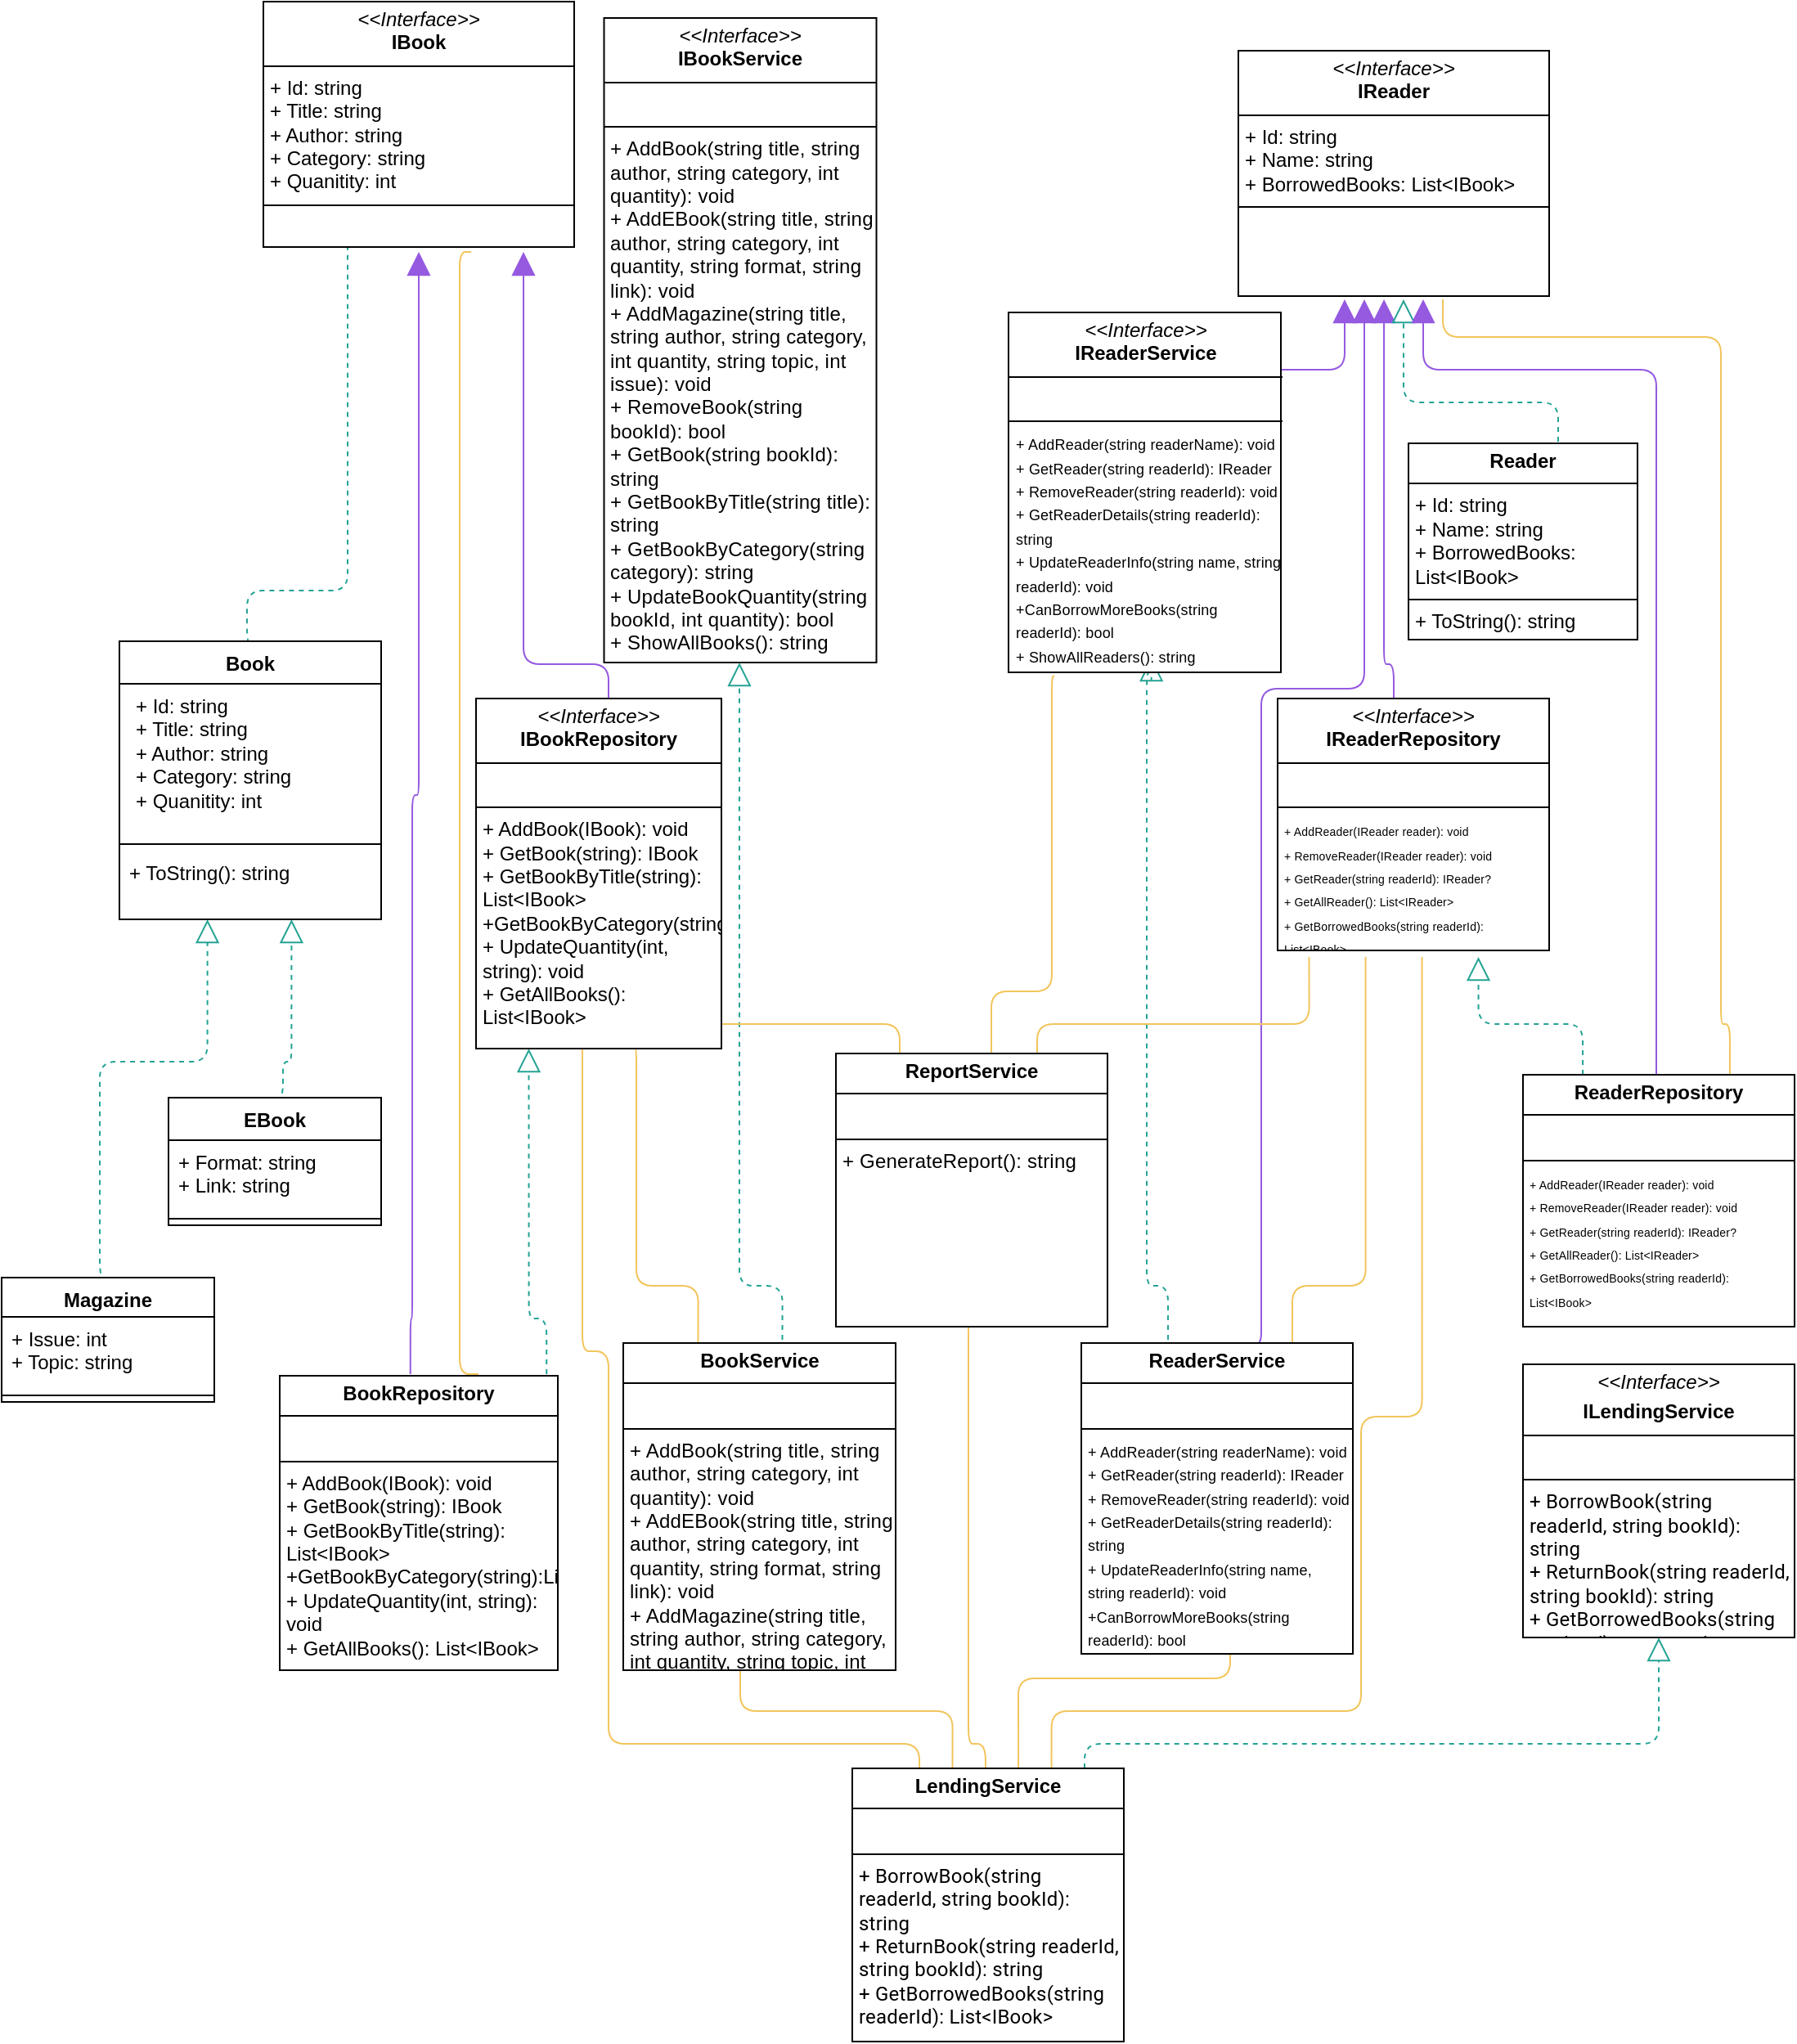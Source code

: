<mxfile version="22.1.22" type="embed">
  <diagram id="xCmCruXaa18RRRzGFwvm" name="Page-1">
    <mxGraphModel dx="1155" dy="1031" grid="1" gridSize="10" guides="1" tooltips="1" connect="1" arrows="1" fold="1" page="0" pageScale="1" pageWidth="850" pageHeight="1100" background="none" math="0" shadow="0">
      <root>
        <mxCell id="0" />
        <mxCell id="1" parent="0" />
        <mxCell id="edge22" value="" style="html=1;rounded=1;edgeStyle=orthogonalEdgeStyle;dashed=1;startArrow=none;endArrow=block;endSize=12;endFill=0;strokeColor=#24a394;exitX=0.5;exitY=0;exitDx=0;exitDy=0;entryX=0.125;entryY=1.000;entryDx=0;entryDy=0;fontColor=#000000;" parent="1" source="vLJ5xCk7FeeQyzbGRAer-2" edge="1">
          <mxGeometry width="50" height="50" relative="1" as="geometry">
            <Array as="points">
              <mxPoint x="-20" y="341" />
              <mxPoint x="-20" y="310" />
              <mxPoint x="42" y="310" />
            </Array>
            <mxPoint x="41.5" y="50" as="targetPoint" />
            <mxPoint x="-30" y="356" as="sourcePoint" />
          </mxGeometry>
        </mxCell>
        <mxCell id="edge3" value="" style="html=1;rounded=1;edgeStyle=orthogonalEdgeStyle;dashed=0;startArrow=none;endArrow=block;endSize=12;strokeColor=#955ae0;exitX=0.167;exitY=0.000;exitDx=0;exitDy=0;entryX=0.375;entryY=1.000;entryDx=0;entryDy=0;fontColor=#000000;" parent="1" edge="1">
          <mxGeometry width="50" height="50" relative="1" as="geometry">
            <Array as="points">
              <mxPoint x="79" y="755" />
              <mxPoint x="81" y="755" />
              <mxPoint x="81" y="435" />
              <mxPoint x="85" y="435" />
            </Array>
            <mxPoint x="85" y="103" as="targetPoint" />
            <mxPoint x="79.875" y="789" as="sourcePoint" />
          </mxGeometry>
        </mxCell>
        <mxCell id="edge14" value="" style="html=1;rounded=1;edgeStyle=orthogonalEdgeStyle;dashed=0;startArrow=none;endArrow=diamondThinendSize=12;strokeColor=#f2c55c;exitX=0.500;exitY=0.000;exitDx=0;exitDy=0;entryX=0.625;entryY=1.000;entryDx=0;entryDy=0;fontColor=#000000;" parent="1" edge="1">
          <mxGeometry width="50" height="50" relative="1" as="geometry">
            <Array as="points">
              <mxPoint x="110" y="789" />
              <mxPoint x="110" y="103" />
            </Array>
            <mxPoint x="117" y="103" as="targetPoint" />
            <mxPoint x="121.5" y="789" as="sourcePoint" />
          </mxGeometry>
        </mxCell>
        <mxCell id="edge18" value="" style="html=1;rounded=1;edgeStyle=orthogonalEdgeStyle;dashed=1;startArrow=none;endArrow=block;endSize=12;endFill=0;strokeColor=#24a394;exitX=0.833;exitY=0.000;exitDx=0;exitDy=0;entryX=0.215;entryY=1;entryDx=0;entryDy=0;entryPerimeter=0;fontColor=#000000;" parent="1" target="vLJ5xCk7FeeQyzbGRAer-12" edge="1">
          <mxGeometry width="50" height="50" relative="1" as="geometry">
            <Array as="points">
              <mxPoint x="163" y="755" />
              <mxPoint x="153" y="755" />
            </Array>
            <mxPoint x="163.125" y="789" as="sourcePoint" />
            <mxPoint x="153" y="540" as="targetPoint" />
          </mxGeometry>
        </mxCell>
        <mxCell id="edge8" value="" style="html=1;rounded=1;edgeStyle=orthogonalEdgeStyle;dashed=0;startArrow=none;endArrow=diamondThinendSize=12;strokeColor=#f2c55c;exitX=0.250;exitY=0.000;exitDx=0;exitDy=0;entryX=0.636;entryY=0.991;entryDx=0;entryDy=0;entryPerimeter=0;fontColor=#000000;" parent="1" target="vLJ5xCk7FeeQyzbGRAer-12" edge="1">
          <mxGeometry width="50" height="50" relative="1" as="geometry">
            <Array as="points">
              <mxPoint x="256" y="735" />
              <mxPoint x="218" y="735" />
            </Array>
            <mxPoint x="217" y="534" as="targetPoint" />
            <mxPoint x="255.75" y="774" as="sourcePoint" />
          </mxGeometry>
        </mxCell>
        <mxCell id="edge17" value="" style="html=1;rounded=1;edgeStyle=orthogonalEdgeStyle;dashed=1;startArrow=none;endArrow=block;endSize=12;endFill=0;strokeColor=#24a394;exitX=0.750;exitY=0.000;exitDx=0;exitDy=0;entryX=0.500;entryY=1.000;entryDx=0;entryDy=0;fontColor=#000000;" parent="1" edge="1">
          <mxGeometry width="50" height="50" relative="1" as="geometry">
            <Array as="points">
              <mxPoint x="307" y="735" />
              <mxPoint x="281" y="735" />
            </Array>
            <mxPoint x="307.25" y="774" as="sourcePoint" />
            <mxPoint x="281" y="354" as="targetPoint" />
          </mxGeometry>
        </mxCell>
        <mxCell id="edge23" value="" style="html=1;rounded=1;edgeStyle=orthogonalEdgeStyle;dashed=1;startArrow=none;endArrow=block;endSize=12;endFill=0;strokeColor=#24a394;exitX=0.5;exitY=0;exitDx=0;exitDy=0;entryX=0.750;entryY=1.001;entryDx=0;entryDy=0;fontColor=#000000;" parent="1" source="vLJ5xCk7FeeQyzbGRAer-6" edge="1">
          <mxGeometry width="50" height="50" relative="1" as="geometry">
            <Array as="points">
              <mxPoint x="2" y="620" />
              <mxPoint x="2" y="598" />
              <mxPoint x="7" y="598" />
            </Array>
            <mxPoint x="1.984" y="616.645" as="sourcePoint" />
            <mxPoint x="7.199" y="511" as="targetPoint" />
          </mxGeometry>
        </mxCell>
        <mxCell id="edge0" value="" style="html=1;rounded=1;edgeStyle=orthogonalEdgeStyle;dashed=0;startArrow=none;endArrow=block;endSize=12;strokeColor=#955ae0;exitX=0.500;exitY=0.000;exitDx=0;exitDy=0;fontColor=#000000;" parent="1" edge="1">
          <mxGeometry width="50" height="50" relative="1" as="geometry">
            <Array as="points">
              <mxPoint x="201" y="355" />
              <mxPoint x="149" y="355" />
            </Array>
            <mxPoint x="149" y="103" as="targetPoint" />
            <mxPoint x="201" y="376" as="sourcePoint" />
          </mxGeometry>
        </mxCell>
        <mxCell id="edge19" value="" style="html=1;rounded=1;edgeStyle=orthogonalEdgeStyle;dashed=0;startArrow=none;endArrow=block;endSize=12;strokeColor=#955ae0;exitX=0.500;exitY=0.000;exitDx=0;exitDy=0;entryX=0.417;entryY=1.000;entryDx=0;entryDy=0;fontColor=#000000;" parent="1" edge="1">
          <mxGeometry width="50" height="50" relative="1" as="geometry">
            <Array as="points">
              <mxPoint x="681" y="355" />
              <mxPoint x="675" y="355" />
            </Array>
            <mxPoint x="675.024" y="132" as="targetPoint" />
            <mxPoint x="681" y="376" as="sourcePoint" />
          </mxGeometry>
        </mxCell>
        <mxCell id="edge20" value="" style="html=1;rounded=1;edgeStyle=orthogonalEdgeStyle;dashed=0;startArrow=none;endArrow=block;endSize=12;strokeColor=#955ae0;exitX=0.438;exitY=0.009;exitDx=0;exitDy=0;entryX=0.083;entryY=1.000;entryDx=0;entryDy=0;exitPerimeter=0;fontColor=#000000;" parent="1" source="WwEP7FFvol6HBV4VEJV2-1" edge="1">
          <mxGeometry width="50" height="50" relative="1" as="geometry">
            <Array as="points">
              <mxPoint x="518" y="212" />
              <mxPoint x="501" y="212" />
              <mxPoint x="501" y="175" />
              <mxPoint x="651" y="175" />
            </Array>
            <mxPoint x="650.976" y="132" as="targetPoint" />
            <mxPoint x="503.5" y="210" as="sourcePoint" />
          </mxGeometry>
        </mxCell>
        <mxCell id="edge21" value="" style="html=1;rounded=1;edgeStyle=orthogonalEdgeStyle;dashed=0;startArrow=none;endArrow=diamondThinendSize=12;strokeColor=#f2c55c;exitX=0.250;exitY=0.000;exitDx=0;exitDy=0;entryX=0.500;entryY=1.000;entryDx=0;entryDy=0;fontColor=#000000;" parent="1" edge="1">
          <mxGeometry width="50" height="50" relative="1" as="geometry">
            <Array as="points">
              <mxPoint x="411" y="995" />
              <mxPoint x="281" y="995" />
            </Array>
            <mxPoint x="281.5" y="937" as="targetPoint" />
            <mxPoint x="411.25" y="1036" as="sourcePoint" />
          </mxGeometry>
        </mxCell>
        <mxCell id="edge25" value="" style="html=1;rounded=1;edgeStyle=orthogonalEdgeStyle;dashed=0;startArrow=none;endArrow=diamondThinendSize=12;strokeColor=#f2c55c;exitX=0.083;exitY=0.000;exitDx=0;exitDy=0;entryX=0.417;entryY=0.991;entryDx=0;entryDy=0;entryPerimeter=0;fontColor=#000000;" parent="1" target="vLJ5xCk7FeeQyzbGRAer-12" edge="1">
          <mxGeometry width="50" height="50" relative="1" as="geometry">
            <Array as="points">
              <mxPoint x="391" y="1015" />
              <mxPoint x="201" y="1015" />
              <mxPoint x="201" y="775" />
              <mxPoint x="185" y="775" />
              <mxPoint x="185" y="540" />
              <mxPoint x="184" y="540" />
            </Array>
            <mxPoint x="185" y="534" as="targetPoint" />
            <mxPoint x="391.043" y="1036" as="sourcePoint" />
          </mxGeometry>
        </mxCell>
        <mxCell id="edge15" value="" style="html=1;rounded=1;edgeStyle=orthogonalEdgeStyle;dashed=1;startArrow=none;endArrow=block;endSize=12;endFill=0;strokeColor=#24a394;exitX=0.917;exitY=0.000;exitDx=0;exitDy=0;entryX=0.5;entryY=1;entryDx=0;entryDy=0;fontColor=#000000;" parent="1" target="WwEP7FFvol6HBV4VEJV2-5" edge="1">
          <mxGeometry width="50" height="50" relative="1" as="geometry">
            <Array as="points">
              <mxPoint x="492" y="1015" />
              <mxPoint x="843" y="1015" />
            </Array>
            <mxPoint x="491.957" y="1036" as="sourcePoint" />
            <mxPoint x="741.0" y="869" as="targetPoint" />
          </mxGeometry>
        </mxCell>
        <mxCell id="edge27" value="" style="html=1;rounded=1;edgeStyle=orthogonalEdgeStyle;dashed=0;startArrow=none;endArrow=diamondThinendSize=12;strokeColor=#f2c55c;exitX=0.750;exitY=0.000;exitDx=0;exitDy=0;entryX=0.625;entryY=1.000;entryDx=0;entryDy=0;fontColor=#000000;" parent="1" edge="1">
          <mxGeometry width="50" height="50" relative="1" as="geometry">
            <Array as="points">
              <mxPoint x="471" y="995" />
              <mxPoint x="661" y="995" />
              <mxPoint x="661" y="815" />
              <mxPoint x="698" y="815" />
            </Array>
            <mxPoint x="471.75" y="1036" as="sourcePoint" />
            <mxPoint x="698.25" y="534" as="targetPoint" />
          </mxGeometry>
        </mxCell>
        <mxCell id="edge28" value="" style="html=1;rounded=1;edgeStyle=orthogonalEdgeStyle;dashed=0;startArrow=none;endArrow=diamondThinendSize=12;strokeColor=#f2c55c;exitX=0.583;exitY=0.000;exitDx=0;exitDy=0;entryX=0.500;entryY=1.000;entryDx=0;entryDy=0;fontColor=#000000;" parent="1" edge="1">
          <mxGeometry width="50" height="50" relative="1" as="geometry">
            <Array as="points">
              <mxPoint x="451" y="975" />
              <mxPoint x="581" y="975" />
            </Array>
            <mxPoint x="451.543" y="1036" as="sourcePoint" />
            <mxPoint x="581" y="937" as="targetPoint" />
          </mxGeometry>
        </mxCell>
        <mxCell id="edge2" value="" style="html=1;rounded=1;edgeStyle=orthogonalEdgeStyle;dashed=0;startArrow=none;endArrow=diamondThinendSize=12;strokeColor=#f2c55c;exitX=0.417;exitY=0.000;exitDx=0;exitDy=0;entryX=0.500;entryY=1.000;entryDx=0;entryDy=0;fontColor=#000000;" parent="1" edge="1">
          <mxGeometry width="50" height="50" relative="1" as="geometry">
            <Array as="points">
              <mxPoint x="431" y="1015" />
              <mxPoint x="421" y="1015" />
            </Array>
            <mxPoint x="431.457" y="1036" as="sourcePoint" />
            <mxPoint x="421" y="754" as="targetPoint" />
          </mxGeometry>
        </mxCell>
        <mxCell id="edge26" value="" style="html=1;rounded=1;edgeStyle=orthogonalEdgeStyle;dashed=1;startArrow=none;endArrow=block;endSize=12;endFill=0;strokeColor=#24a394;entryX=0.250;entryY=1.001;entryDx=0;entryDy=0;exitX=0.5;exitY=0;exitDx=0;exitDy=0;fontColor=#000000;" parent="1" source="vLJ5xCk7FeeQyzbGRAer-9" edge="1">
          <mxGeometry width="50" height="50" relative="1" as="geometry">
            <Array as="points">
              <mxPoint x="-110" y="730" />
              <mxPoint x="-110" y="598" />
              <mxPoint x="-44" y="598" />
            </Array>
            <mxPoint x="-110" y="795" as="sourcePoint" />
            <mxPoint x="-44.199" y="511" as="targetPoint" />
          </mxGeometry>
        </mxCell>
        <mxCell id="edge4" value="" style="html=1;rounded=1;edgeStyle=orthogonalEdgeStyle;dashed=1;startArrow=none;endArrow=block;endSize=12;endFill=0;strokeColor=#24a394;exitX=0.500;exitY=0.000;exitDx=0;exitDy=0;entryX=0.583;entryY=1.000;entryDx=0;entryDy=0;fontColor=#000000;" parent="1" edge="1">
          <mxGeometry width="50" height="50" relative="1" as="geometry">
            <Array as="points">
              <mxPoint x="781" y="195" />
              <mxPoint x="687" y="195" />
            </Array>
            <mxPoint x="781.5" y="219" as="sourcePoint" />
            <mxPoint x="686.976" y="132" as="targetPoint" />
          </mxGeometry>
        </mxCell>
        <mxCell id="edge11" value="" style="html=1;rounded=1;edgeStyle=orthogonalEdgeStyle;dashed=0;startArrow=none;endArrow=diamondThinendSize=12;strokeColor=#f2c55c;exitX=0.833;exitY=0.000;exitDx=0;exitDy=0;entryX=0.917;entryY=1.000;entryDx=0;entryDy=0;fontColor=#000000;" parent="1" edge="1">
          <mxGeometry width="50" height="50" relative="1" as="geometry">
            <Array as="points">
              <mxPoint x="886" y="575" />
              <mxPoint x="881" y="575" />
              <mxPoint x="881" y="155" />
              <mxPoint x="711" y="155" />
            </Array>
            <mxPoint x="711.024" y="132" as="targetPoint" />
            <mxPoint x="886.455" y="606" as="sourcePoint" />
          </mxGeometry>
        </mxCell>
        <mxCell id="edge16" value="" style="html=1;rounded=1;edgeStyle=orthogonalEdgeStyle;dashed=0;startArrow=none;endArrow=block;endSize=12;strokeColor=#955ae0;exitX=0.500;exitY=0.000;exitDx=0;exitDy=0;entryX=0.750;entryY=1.000;entryDx=0;entryDy=0;fontColor=#000000;" parent="1" edge="1">
          <mxGeometry width="50" height="50" relative="1" as="geometry">
            <Array as="points">
              <mxPoint x="841" y="175" />
              <mxPoint x="699" y="175" />
            </Array>
            <mxPoint x="699" y="132" as="targetPoint" />
            <mxPoint x="841.5" y="606" as="sourcePoint" />
          </mxGeometry>
        </mxCell>
        <mxCell id="edge13" value="" style="html=1;rounded=1;edgeStyle=orthogonalEdgeStyle;dashed=1;startArrow=none;endArrow=block;endSize=12;endFill=0;strokeColor=#24a394;exitX=0.167;exitY=0.000;exitDx=0;exitDy=0;entryX=0.875;entryY=1.000;entryDx=0;entryDy=0;fontColor=#000000;" parent="1" edge="1">
          <mxGeometry width="50" height="50" relative="1" as="geometry">
            <Array as="points">
              <mxPoint x="796" y="575" />
              <mxPoint x="733" y="575" />
            </Array>
            <mxPoint x="796.545" y="606" as="sourcePoint" />
            <mxPoint x="732.75" y="534" as="targetPoint" />
          </mxGeometry>
        </mxCell>
        <mxCell id="edge6" value="" style="html=1;rounded=1;edgeStyle=orthogonalEdgeStyle;dashed=0;startArrow=none;endArrow=block;endSize=12;strokeColor=#955ae0;exitX=0.500;exitY=0.000;exitDx=0;exitDy=0;entryX=0.250;entryY=1.000;entryDx=0;entryDy=0;fontColor=#000000;" parent="1" edge="1">
          <mxGeometry width="50" height="50" relative="1" as="geometry">
            <Array as="points">
              <mxPoint x="600" y="774" />
              <mxPoint x="600" y="370" />
              <mxPoint x="663" y="370" />
            </Array>
            <mxPoint x="663" y="132" as="targetPoint" />
            <mxPoint x="581" y="774" as="sourcePoint" />
          </mxGeometry>
        </mxCell>
        <mxCell id="edge5" value="" style="html=1;rounded=1;edgeStyle=orthogonalEdgeStyle;dashed=0;startArrow=none;endArrow=diamondThinendSize=12;strokeColor=#f2c55c;exitX=0.833;exitY=0.000;exitDx=0;exitDy=0;entryX=0.375;entryY=1.000;entryDx=0;entryDy=0;fontColor=#000000;" parent="1" edge="1">
          <mxGeometry width="50" height="50" relative="1" as="geometry">
            <Array as="points">
              <mxPoint x="619" y="735" />
              <mxPoint x="664" y="735" />
            </Array>
            <mxPoint x="618.962" y="774" as="sourcePoint" />
            <mxPoint x="663.75" y="534" as="targetPoint" />
          </mxGeometry>
        </mxCell>
        <mxCell id="edge9" value="" style="html=1;rounded=1;edgeStyle=orthogonalEdgeStyle;dashed=1;startArrow=none;endArrow=block;endSize=12;endFill=0;strokeColor=#24a394;exitX=0.167;exitY=0.000;exitDx=0;exitDy=0;entryX=0.750;entryY=1.000;entryDx=0;entryDy=0;fontColor=#000000;" parent="1" edge="1">
          <mxGeometry width="50" height="50" relative="1" as="geometry">
            <Array as="points">
              <mxPoint x="543" y="735" />
              <mxPoint x="530" y="735" />
              <mxPoint x="530" y="360" />
              <mxPoint x="533" y="360" />
            </Array>
            <mxPoint x="543.038" y="774" as="sourcePoint" />
            <mxPoint x="532.75" y="351" as="targetPoint" />
          </mxGeometry>
        </mxCell>
        <mxCell id="edge24" value="" style="html=1;rounded=1;edgeStyle=orthogonalEdgeStyle;dashed=0;startArrow=none;endArrow=diamondThinendSize=12;strokeColor=#f2c55c;exitX=0.125;exitY=0.000;exitDx=0;exitDy=0;entryX=0.842;entryY=1;entryDx=0;entryDy=0;entryPerimeter=0;fontColor=#000000;" parent="1" target="vLJ5xCk7FeeQyzbGRAer-12" edge="1">
          <mxGeometry width="50" height="50" relative="1" as="geometry">
            <Array as="points">
              <mxPoint x="379" y="575" />
              <mxPoint x="250" y="575" />
            </Array>
            <mxPoint x="249.0" y="534" as="targetPoint" />
            <mxPoint x="379" y="606" as="sourcePoint" />
          </mxGeometry>
        </mxCell>
        <mxCell id="edge12" value="" style="html=1;rounded=1;edgeStyle=orthogonalEdgeStyle;dashed=0;startArrow=none;endArrow=diamondThinendSize=12;strokeColor=#f2c55c;exitX=0.875;exitY=0.000;exitDx=0;exitDy=0;entryX=0.125;entryY=1.000;entryDx=0;entryDy=0;fontColor=#000000;" parent="1" edge="1">
          <mxGeometry width="50" height="50" relative="1" as="geometry">
            <Array as="points">
              <mxPoint x="463" y="575" />
              <mxPoint x="629" y="575" />
            </Array>
            <mxPoint x="463" y="606" as="sourcePoint" />
            <mxPoint x="629.25" y="534" as="targetPoint" />
          </mxGeometry>
        </mxCell>
        <mxCell id="edge7" value="" style="html=1;rounded=1;edgeStyle=orthogonalEdgeStyle;dashed=0;startArrow=none;endArrow=diamondThinendSize=12;strokeColor=#f2c55c;exitX=0.625;exitY=0.000;exitDx=0;exitDy=0;entryX=0.169;entryY=1.011;entryDx=0;entryDy=0;entryPerimeter=0;fontColor=#000000;" parent="1" target="WwEP7FFvol6HBV4VEJV2-1" edge="1">
          <mxGeometry width="50" height="50" relative="1" as="geometry">
            <Array as="points">
              <mxPoint x="435" y="555" />
              <mxPoint x="472" y="555" />
              <mxPoint x="472" y="362" />
            </Array>
            <mxPoint x="435" y="606" as="sourcePoint" />
            <mxPoint x="474.25" y="351" as="targetPoint" />
          </mxGeometry>
        </mxCell>
        <mxCell id="vLJ5xCk7FeeQyzbGRAer-1" value="&lt;p style=&quot;margin:0px;margin-top:4px;text-align:center;&quot;&gt;&lt;i&gt;&amp;lt;&amp;lt;Interface&amp;gt;&amp;gt;&lt;/i&gt;&lt;br&gt;&lt;b&gt;IBook&lt;/b&gt;&lt;/p&gt;&lt;hr style=&quot;border-style:solid;&quot; size=&quot;1&quot;&gt;&lt;p style=&quot;margin:0px;margin-left:4px;&quot;&gt;+ Id: string&lt;br&gt;+ Title: string&lt;/p&gt;&lt;p style=&quot;margin:0px;margin-left:4px;&quot;&gt;+ Author: string&lt;/p&gt;&lt;p style=&quot;margin:0px;margin-left:4px;&quot;&gt;+ Category: string&lt;/p&gt;&lt;p style=&quot;margin:0px;margin-left:4px;&quot;&gt;+ Quanitity: int&lt;/p&gt;&lt;hr style=&quot;border-style:solid;&quot; size=&quot;1&quot;&gt;&lt;p style=&quot;margin:0px;margin-left:4px;&quot;&gt;&lt;br&gt;&lt;/p&gt;" style="verticalAlign=top;align=left;overflow=fill;html=1;whiteSpace=wrap;fontColor=#000000;" parent="1" vertex="1">
          <mxGeometry x="-10" y="-50" width="190" height="150" as="geometry" />
        </mxCell>
        <mxCell id="vLJ5xCk7FeeQyzbGRAer-2" value="Book" style="swimlane;fontStyle=1;align=center;verticalAlign=top;childLayout=stackLayout;horizontal=1;startSize=26;horizontalStack=0;resizeParent=1;resizeParentMax=0;resizeLast=0;collapsible=1;marginBottom=0;whiteSpace=wrap;html=1;fontColor=#000000;" parent="1" vertex="1">
          <mxGeometry x="-98" y="341" width="160" height="170" as="geometry" />
        </mxCell>
        <mxCell id="vLJ5xCk7FeeQyzbGRAer-3" value="&lt;p style=&quot;margin: 0px 0px 0px 4px;&quot;&gt;+ Id: string&lt;br&gt;+ Title: string&lt;/p&gt;&lt;p style=&quot;margin: 0px 0px 0px 4px;&quot;&gt;+ Author: string&lt;/p&gt;&lt;p style=&quot;margin: 0px 0px 0px 4px;&quot;&gt;+ Category: string&lt;/p&gt;&lt;p style=&quot;margin: 0px 0px 0px 4px;&quot;&gt;+ Quanitity: int&lt;/p&gt;" style="text;strokeColor=none;fillColor=none;align=left;verticalAlign=top;spacingLeft=4;spacingRight=4;overflow=hidden;rotatable=0;points=[[0,0.5],[1,0.5]];portConstraint=eastwest;whiteSpace=wrap;html=1;fontColor=#000000;" parent="vLJ5xCk7FeeQyzbGRAer-2" vertex="1">
          <mxGeometry y="26" width="160" height="94" as="geometry" />
        </mxCell>
        <mxCell id="vLJ5xCk7FeeQyzbGRAer-4" value="" style="line;strokeWidth=1;fillColor=none;align=left;verticalAlign=middle;spacingTop=-1;spacingLeft=3;spacingRight=3;rotatable=0;labelPosition=right;points=[];portConstraint=eastwest;strokeColor=inherit;fontColor=#000000;" parent="vLJ5xCk7FeeQyzbGRAer-2" vertex="1">
          <mxGeometry y="120" width="160" height="8" as="geometry" />
        </mxCell>
        <mxCell id="vLJ5xCk7FeeQyzbGRAer-5" value="+ ToString(): string" style="text;strokeColor=none;fillColor=none;align=left;verticalAlign=top;spacingLeft=4;spacingRight=4;overflow=hidden;rotatable=0;points=[[0,0.5],[1,0.5]];portConstraint=eastwest;whiteSpace=wrap;html=1;fontColor=#000000;" parent="vLJ5xCk7FeeQyzbGRAer-2" vertex="1">
          <mxGeometry y="128" width="160" height="42" as="geometry" />
        </mxCell>
        <mxCell id="vLJ5xCk7FeeQyzbGRAer-6" value="EBook" style="swimlane;fontStyle=1;align=center;verticalAlign=top;childLayout=stackLayout;horizontal=1;startSize=26;horizontalStack=0;resizeParent=1;resizeParentMax=0;resizeLast=0;collapsible=1;marginBottom=0;whiteSpace=wrap;html=1;fontColor=#000000;" parent="1" vertex="1">
          <mxGeometry x="-68" y="620" width="130" height="78" as="geometry" />
        </mxCell>
        <mxCell id="vLJ5xCk7FeeQyzbGRAer-7" value="+ Format: string&lt;div&gt;+ Link: string&lt;/div&gt;" style="text;strokeColor=none;fillColor=none;align=left;verticalAlign=top;spacingLeft=4;spacingRight=4;overflow=hidden;rotatable=0;points=[[0,0.5],[1,0.5]];portConstraint=eastwest;whiteSpace=wrap;html=1;fontColor=#000000;" parent="vLJ5xCk7FeeQyzbGRAer-6" vertex="1">
          <mxGeometry y="26" width="130" height="44" as="geometry" />
        </mxCell>
        <mxCell id="vLJ5xCk7FeeQyzbGRAer-8" value="" style="line;strokeWidth=1;fillColor=none;align=left;verticalAlign=middle;spacingTop=-1;spacingLeft=3;spacingRight=3;rotatable=0;labelPosition=right;points=[];portConstraint=eastwest;strokeColor=inherit;fontColor=#000000;" parent="vLJ5xCk7FeeQyzbGRAer-6" vertex="1">
          <mxGeometry y="70" width="130" height="8" as="geometry" />
        </mxCell>
        <mxCell id="vLJ5xCk7FeeQyzbGRAer-9" value="Magazine" style="swimlane;fontStyle=1;align=center;verticalAlign=top;childLayout=stackLayout;horizontal=1;startSize=24;horizontalStack=0;resizeParent=1;resizeParentMax=0;resizeLast=0;collapsible=1;marginBottom=0;whiteSpace=wrap;html=1;fontColor=#000000;" parent="1" vertex="1">
          <mxGeometry x="-170" y="730" width="130" height="76" as="geometry" />
        </mxCell>
        <mxCell id="vLJ5xCk7FeeQyzbGRAer-10" value="+ Issue: int&lt;div&gt;+ Topic: string&lt;/div&gt;" style="text;strokeColor=none;fillColor=none;align=left;verticalAlign=top;spacingLeft=4;spacingRight=4;overflow=hidden;rotatable=0;points=[[0,0.5],[1,0.5]];portConstraint=eastwest;whiteSpace=wrap;html=1;fontColor=#000000;" parent="vLJ5xCk7FeeQyzbGRAer-9" vertex="1">
          <mxGeometry y="24" width="130" height="44" as="geometry" />
        </mxCell>
        <mxCell id="vLJ5xCk7FeeQyzbGRAer-11" value="" style="line;strokeWidth=1;fillColor=none;align=left;verticalAlign=middle;spacingTop=-1;spacingLeft=3;spacingRight=3;rotatable=0;labelPosition=right;points=[];portConstraint=eastwest;strokeColor=inherit;fontColor=#000000;" parent="vLJ5xCk7FeeQyzbGRAer-9" vertex="1">
          <mxGeometry y="68" width="130" height="8" as="geometry" />
        </mxCell>
        <mxCell id="vLJ5xCk7FeeQyzbGRAer-12" value="&lt;p style=&quot;margin:0px;margin-top:4px;text-align:center;&quot;&gt;&lt;i&gt;&amp;lt;&amp;lt;Interface&amp;gt;&amp;gt;&lt;/i&gt;&lt;br&gt;&lt;b&gt;IBookRepository&lt;/b&gt;&lt;/p&gt;&lt;hr style=&quot;border-style:solid;&quot; size=&quot;1&quot;&gt;&lt;p style=&quot;margin:0px;margin-left:4px;&quot;&gt;&lt;br&gt;&lt;/p&gt;&lt;hr style=&quot;border-style:solid;&quot; size=&quot;1&quot;&gt;&lt;p style=&quot;margin:0px;margin-left:4px;&quot;&gt;+ AddBook(IBook): void&lt;br&gt;&lt;/p&gt;&lt;p style=&quot;margin:0px;margin-left:4px;&quot;&gt;+ GetBook(string): IBook&lt;/p&gt;&lt;p style=&quot;margin:0px;margin-left:4px;&quot;&gt;+ GetBookByTitle(string): List&amp;lt;IBook&amp;gt;&lt;/p&gt;&lt;p style=&quot;margin:0px;margin-left:4px;&quot;&gt;+GetBookByCategory(string):List&amp;lt;IBook&amp;gt;&lt;/p&gt;&lt;p style=&quot;margin:0px;margin-left:4px;&quot;&gt;+ UpdateQuantity(int, string): void&lt;/p&gt;&lt;p style=&quot;margin:0px;margin-left:4px;&quot;&gt;+ GetAllBooks(): List&amp;lt;IBook&amp;gt;&lt;/p&gt;" style="verticalAlign=top;align=left;overflow=fill;html=1;whiteSpace=wrap;fontColor=#000000;" parent="1" vertex="1">
          <mxGeometry x="120" y="376" width="150" height="214" as="geometry" />
        </mxCell>
        <mxCell id="vLJ5xCk7FeeQyzbGRAer-13" value="&lt;p style=&quot;margin:0px;margin-top:4px;text-align:center;&quot;&gt;&lt;b&gt;BookRepository&lt;/b&gt;&lt;/p&gt;&lt;hr style=&quot;border-style:solid;&quot; size=&quot;1&quot;&gt;&lt;p style=&quot;margin:0px;margin-left:4px;&quot;&gt;&amp;nbsp;&lt;/p&gt;&lt;hr style=&quot;border-style:solid;&quot; size=&quot;1&quot;&gt;&lt;p style=&quot;margin: 0px 0px 0px 4px;&quot;&gt;+ AddBook(IBook): void&lt;br&gt;&lt;/p&gt;&lt;p style=&quot;margin: 0px 0px 0px 4px;&quot;&gt;+ GetBook(string): IBook&lt;/p&gt;&lt;p style=&quot;margin: 0px 0px 0px 4px;&quot;&gt;+ GetBookByTitle(string): List&amp;lt;IBook&amp;gt;&lt;/p&gt;&lt;p style=&quot;margin: 0px 0px 0px 4px;&quot;&gt;+GetBookByCategory(string):List&amp;lt;IBook&amp;gt;&lt;/p&gt;&lt;p style=&quot;margin: 0px 0px 0px 4px;&quot;&gt;+ UpdateQuantity(int, string): void&lt;/p&gt;&lt;p style=&quot;margin: 0px 0px 0px 4px;&quot;&gt;+ GetAllBooks(): List&amp;lt;IBook&amp;gt;&lt;/p&gt;" style="verticalAlign=top;align=left;overflow=fill;html=1;whiteSpace=wrap;fontColor=#000000;" parent="1" vertex="1">
          <mxGeometry y="790" width="170" height="180" as="geometry" />
        </mxCell>
        <mxCell id="dJ_Uom7QuKqA8cq5UnN2-1" value="&lt;p style=&quot;margin:0px;margin-top:4px;text-align:center;&quot;&gt;&lt;i&gt;&amp;lt;&amp;lt;Interface&amp;gt;&amp;gt;&lt;/i&gt;&lt;br&gt;&lt;b&gt;IBookService&lt;/b&gt;&lt;/p&gt;&lt;hr style=&quot;border-style:solid;&quot; size=&quot;1&quot;&gt;&lt;p style=&quot;margin:0px;margin-left:4px;&quot;&gt;&lt;br&gt;&lt;/p&gt;&lt;hr style=&quot;border-style:solid;&quot; size=&quot;1&quot;&gt;&lt;p style=&quot;margin:0px;margin-left:4px;&quot;&gt;&lt;span&gt;&lt;span style=&quot;font-variant-ligatures: none; letter-spacing: 0.1px; white-space-collapse: preserve;&quot;&gt;&lt;font face=&quot;Helvetica&quot; style=&quot;&quot;&gt;+ AddBook(string title, string author, string category, int quantity): void&lt;/font&gt;&lt;/span&gt;&lt;/span&gt;&lt;/p&gt;&lt;p style=&quot;margin:0px;margin-left:4px;&quot;&gt;&lt;span&gt;&lt;span style=&quot;font-variant-ligatures: none; letter-spacing: 0.1px; white-space-collapse: preserve;&quot;&gt;&lt;font face=&quot;Helvetica&quot; style=&quot;&quot;&gt;+ AddEBook(string title, string author, string category, int quantity, string format, string link): void&lt;/font&gt;&lt;/span&gt;&lt;/span&gt;&lt;/p&gt;&lt;p style=&quot;margin:0px;margin-left:4px;&quot;&gt;&lt;span&gt;&lt;span style=&quot;font-variant-ligatures: none; letter-spacing: 0.1px; white-space-collapse: preserve;&quot;&gt;&lt;font face=&quot;Helvetica&quot; style=&quot;&quot;&gt;+ AddMagazine(string title, string author, string category, int quantity, string topic, int issue): void&lt;/font&gt;&lt;/span&gt;&lt;/span&gt;&lt;/p&gt;&lt;p style=&quot;margin:0px;margin-left:4px;&quot;&gt;&lt;span&gt;&lt;span style=&quot;font-variant-ligatures: none; letter-spacing: 0.1px; white-space-collapse: preserve;&quot;&gt;&lt;font face=&quot;Helvetica&quot; style=&quot;&quot;&gt;+ RemoveBook(string bookId): bool&lt;/font&gt;&lt;/span&gt;&lt;/span&gt;&lt;/p&gt;&lt;p style=&quot;margin:0px;margin-left:4px;&quot;&gt;&lt;span&gt;&lt;span style=&quot;font-variant-ligatures: none; letter-spacing: 0.1px; white-space-collapse: preserve;&quot;&gt;&lt;font face=&quot;Helvetica&quot; style=&quot;&quot;&gt;+ GetBook(string bookId): string&lt;/font&gt;&lt;/span&gt;&lt;/span&gt;&lt;/p&gt;&lt;p style=&quot;margin:0px;margin-left:4px;&quot;&gt;&lt;span&gt;&lt;span style=&quot;font-variant-ligatures: none; letter-spacing: 0.1px; white-space-collapse: preserve;&quot;&gt;&lt;font face=&quot;Helvetica&quot; style=&quot;&quot;&gt;+ GetBookByTitle(string title): string&lt;/font&gt;&lt;/span&gt;&lt;/span&gt;&lt;/p&gt;&lt;p style=&quot;margin:0px;margin-left:4px;&quot;&gt;&lt;span&gt;&lt;span style=&quot;font-variant-ligatures: none; letter-spacing: 0.1px; white-space-collapse: preserve;&quot;&gt;&lt;font face=&quot;Helvetica&quot; style=&quot;&quot;&gt;+ GetBookByCategory(string category): string&lt;/font&gt;&lt;/span&gt;&lt;/span&gt;&lt;/p&gt;&lt;p style=&quot;margin:0px;margin-left:4px;&quot;&gt;&lt;span&gt;&lt;span style=&quot;font-variant-ligatures: none; letter-spacing: 0.1px; white-space-collapse: preserve;&quot;&gt;&lt;font face=&quot;Helvetica&quot; style=&quot;&quot;&gt;+ UpdateBookQuantity(string bookId, int quantity): bool&lt;/font&gt;&lt;/span&gt;&lt;/span&gt;&lt;/p&gt;&lt;p style=&quot;margin:0px;margin-left:4px;&quot;&gt;&lt;span&gt;&lt;span style=&quot;font-variant-ligatures: none; letter-spacing: 0.1px; white-space-collapse: preserve;&quot;&gt;&lt;font face=&quot;Helvetica&quot; style=&quot;&quot;&gt;+ ShowAllBooks(): s&lt;/font&gt;&lt;/span&gt;&lt;span style=&quot;font-variant-ligatures: none; letter-spacing: 0.1px; white-space-collapse: preserve;&quot;&gt;&lt;font face=&quot;Helvetica&quot; style=&quot;&quot;&gt;tring&lt;/font&gt;&lt;/span&gt;&lt;/span&gt;&lt;br&gt;&lt;/p&gt;" style="verticalAlign=top;align=left;overflow=fill;html=1;whiteSpace=wrap;fontColor=#000000;" parent="1" vertex="1">
          <mxGeometry x="198.25" y="-40" width="166.5" height="394" as="geometry" />
        </mxCell>
        <mxCell id="dJ_Uom7QuKqA8cq5UnN2-2" value="&lt;p style=&quot;margin:0px;margin-top:4px;text-align:center;&quot;&gt;&lt;b&gt;BookService&lt;/b&gt;&lt;/p&gt;&lt;hr style=&quot;border-style:solid;&quot; size=&quot;1&quot;&gt;&lt;p style=&quot;margin:0px;margin-left:4px;&quot;&gt;&lt;br&gt;&lt;/p&gt;&lt;hr style=&quot;border-style:solid;&quot; size=&quot;1&quot;&gt;&lt;p style=&quot;margin:0px;margin-left:4px;&quot;&gt;&lt;span&gt;&lt;span style=&quot;font-variant-ligatures: none; letter-spacing: 0.1px; white-space-collapse: preserve;&quot;&gt;&lt;font face=&quot;Helvetica&quot; style=&quot;&quot;&gt;+ AddBook(string title, string author, string category, int quantity): void&lt;/font&gt;&lt;/span&gt;&lt;/span&gt;&lt;/p&gt;&lt;p style=&quot;margin:0px;margin-left:4px;&quot;&gt;&lt;span&gt;&lt;span style=&quot;font-variant-ligatures: none; letter-spacing: 0.1px; white-space-collapse: preserve;&quot;&gt;&lt;font face=&quot;Helvetica&quot; style=&quot;&quot;&gt;+ AddEBook(string title, string author, string category, int quantity, string format, string link): void&lt;/font&gt;&lt;/span&gt;&lt;/span&gt;&lt;/p&gt;&lt;p style=&quot;margin:0px;margin-left:4px;&quot;&gt;&lt;span&gt;&lt;span style=&quot;font-variant-ligatures: none; letter-spacing: 0.1px; white-space-collapse: preserve;&quot;&gt;&lt;font face=&quot;Helvetica&quot; style=&quot;&quot;&gt;+ AddMagazine(string title, string author, string category, int quantity, string topic, int issue): void&lt;/font&gt;&lt;/span&gt;&lt;/span&gt;&lt;/p&gt;&lt;p style=&quot;margin:0px;margin-left:4px;&quot;&gt;&lt;span&gt;&lt;span style=&quot;font-variant-ligatures: none; letter-spacing: 0.1px; white-space-collapse: preserve;&quot;&gt;&lt;font face=&quot;Helvetica&quot; style=&quot;&quot;&gt;+ RemoveBook(string bookId): bool&lt;/font&gt;&lt;/span&gt;&lt;/span&gt;&lt;/p&gt;&lt;p style=&quot;margin:0px;margin-left:4px;&quot;&gt;&lt;span&gt;&lt;span style=&quot;font-variant-ligatures: none; letter-spacing: 0.1px; white-space-collapse: preserve;&quot;&gt;&lt;font face=&quot;Helvetica&quot; style=&quot;&quot;&gt;+ GetBook(string bookId): string&lt;/font&gt;&lt;/span&gt;&lt;/span&gt;&lt;/p&gt;&lt;p style=&quot;margin:0px;margin-left:4px;&quot;&gt;&lt;span&gt;&lt;span style=&quot;font-variant-ligatures: none; letter-spacing: 0.1px; white-space-collapse: preserve;&quot;&gt;&lt;font face=&quot;Helvetica&quot; style=&quot;&quot;&gt;+ GetBookByTitle(string title): string&lt;/font&gt;&lt;/span&gt;&lt;/span&gt;&lt;/p&gt;&lt;p style=&quot;margin:0px;margin-left:4px;&quot;&gt;&lt;span&gt;&lt;span style=&quot;font-variant-ligatures: none; letter-spacing: 0.1px; white-space-collapse: preserve;&quot;&gt;&lt;font face=&quot;Helvetica&quot; style=&quot;&quot;&gt;+ GetBookByCategory(string category): string&lt;/font&gt;&lt;/span&gt;&lt;/span&gt;&lt;/p&gt;&lt;p style=&quot;margin:0px;margin-left:4px;&quot;&gt;&lt;span&gt;&lt;span style=&quot;font-variant-ligatures: none; letter-spacing: 0.1px; white-space-collapse: preserve;&quot;&gt;&lt;font face=&quot;Helvetica&quot; style=&quot;&quot;&gt;+ UpdateBookQuantity(string bookId, int quantity): bool&lt;/font&gt;&lt;/span&gt;&lt;/span&gt;&lt;/p&gt;&lt;p style=&quot;margin:0px;margin-left:4px;&quot;&gt;&lt;span&gt;&lt;span style=&quot;font-variant-ligatures: none; letter-spacing: 0.1px; white-space-collapse: preserve;&quot;&gt;&lt;font face=&quot;Helvetica&quot; style=&quot;&quot;&gt;+ ShowAllBooks(): s&lt;/font&gt;&lt;/span&gt;&lt;span style=&quot;font-variant-ligatures: none; letter-spacing: 0.1px; white-space-collapse: preserve;&quot;&gt;&lt;font face=&quot;Helvetica&quot; style=&quot;&quot;&gt;tring&lt;/font&gt;&lt;/span&gt;&lt;/span&gt;&lt;br&gt;&lt;/p&gt;" style="verticalAlign=top;align=left;overflow=fill;html=1;whiteSpace=wrap;fontColor=#000000;" parent="1" vertex="1">
          <mxGeometry x="210" y="770" width="166.5" height="200" as="geometry" />
        </mxCell>
        <mxCell id="dJ_Uom7QuKqA8cq5UnN2-4" value="&lt;p style=&quot;margin:0px;margin-top:4px;text-align:center;&quot;&gt;&lt;i&gt;&amp;lt;&amp;lt;Interface&amp;gt;&amp;gt;&lt;/i&gt;&lt;br&gt;&lt;b&gt;IReader&lt;/b&gt;&lt;/p&gt;&lt;hr style=&quot;border-style:solid;&quot; size=&quot;1&quot;&gt;&lt;p style=&quot;margin:0px;margin-left:4px;&quot;&gt;+ Id: string&lt;br&gt;+ Name: string&lt;/p&gt;&lt;p style=&quot;margin:0px;margin-left:4px;&quot;&gt;+ BorrowedBooks: List&amp;lt;IBook&amp;gt;&lt;/p&gt;&lt;hr style=&quot;border-style:solid;&quot; size=&quot;1&quot;&gt;&lt;p style=&quot;margin:0px;margin-left:4px;&quot;&gt;&lt;br&gt;&lt;/p&gt;" style="verticalAlign=top;align=left;overflow=fill;html=1;whiteSpace=wrap;fontColor=#000000;" parent="1" vertex="1">
          <mxGeometry x="586" y="-20" width="190" height="150" as="geometry" />
        </mxCell>
        <mxCell id="dJ_Uom7QuKqA8cq5UnN2-5" value="&lt;p style=&quot;margin:0px;margin-top:4px;text-align:center;&quot;&gt;&lt;b&gt;Reader&lt;/b&gt;&lt;/p&gt;&lt;hr style=&quot;border-style:solid;&quot; size=&quot;1&quot;&gt;&lt;p style=&quot;margin:0px;margin-left:4px;&quot;&gt;+ Id: string&lt;br&gt;+ Name: string&lt;/p&gt;&lt;p style=&quot;margin:0px;margin-left:4px;&quot;&gt;+ BorrowedBooks: List&amp;lt;IBook&amp;gt;&lt;/p&gt;&lt;hr style=&quot;border-style:solid;&quot; size=&quot;1&quot;&gt;&lt;p style=&quot;margin:0px;margin-left:4px;&quot;&gt;+ ToString(): string&lt;/p&gt;" style="verticalAlign=top;align=left;overflow=fill;html=1;whiteSpace=wrap;fontColor=#000000;" parent="1" vertex="1">
          <mxGeometry x="690" y="220" width="140" height="120" as="geometry" />
        </mxCell>
        <mxCell id="WwEP7FFvol6HBV4VEJV2-1" value="&lt;p style=&quot;margin:0px;margin-top:4px;text-align:center;&quot;&gt;&lt;i&gt;&amp;lt;&amp;lt;Interface&amp;gt;&amp;gt;&lt;/i&gt;&lt;br&gt;&lt;b&gt;IReaderService&lt;/b&gt;&lt;/p&gt;&lt;hr style=&quot;border-style:solid;&quot; size=&quot;1&quot;&gt;&lt;p style=&quot;margin:0px;margin-left:4px;&quot;&gt;&lt;br&gt;&lt;/p&gt;&lt;hr style=&quot;border-style:solid;&quot; size=&quot;1&quot;&gt;&lt;p style=&quot;margin:0px;margin-left:4px;&quot;&gt;&lt;span style=&quot;font-variant-ligatures: none; letter-spacing: 0.1px; white-space-collapse: preserve;&quot;&gt;&lt;font face=&quot;Helvetica&quot; style=&quot;font-size: 9px;&quot;&gt;+ AddReader(string readerName): void&lt;/font&gt;&lt;/span&gt;&lt;/p&gt;&lt;p style=&quot;margin:0px;margin-left:4px;&quot;&gt;&lt;span style=&quot;font-variant-ligatures: none; letter-spacing: 0.1px; white-space-collapse: preserve;&quot;&gt;&lt;font face=&quot;Helvetica&quot; style=&quot;font-size: 9px;&quot;&gt;+ GetReader(string readerId): IReader&lt;/font&gt;&lt;/span&gt;&lt;/p&gt;&lt;p style=&quot;margin:0px;margin-left:4px;&quot;&gt;&lt;span style=&quot;font-variant-ligatures: none; letter-spacing: 0.1px; white-space-collapse: preserve;&quot;&gt;&lt;font face=&quot;Helvetica&quot; style=&quot;font-size: 9px;&quot;&gt;+ RemoveReader(string readerId): void&lt;/font&gt;&lt;/span&gt;&lt;/p&gt;&lt;p style=&quot;margin:0px;margin-left:4px;&quot;&gt;&lt;span style=&quot;font-variant-ligatures: none; letter-spacing: 0.1px; white-space-collapse: preserve;&quot;&gt;&lt;font face=&quot;Helvetica&quot; style=&quot;font-size: 9px;&quot;&gt;+ GetReaderDetails(string readerId): string&lt;/font&gt;&lt;/span&gt;&lt;/p&gt;&lt;p style=&quot;margin:0px;margin-left:4px;&quot;&gt;&lt;span style=&quot;font-variant-ligatures: none; letter-spacing: 0.1px; white-space-collapse: preserve;&quot;&gt;&lt;font face=&quot;Helvetica&quot; style=&quot;font-size: 9px;&quot;&gt;+ UpdateReaderInfo(string name, string readerId): void&lt;/font&gt;&lt;/span&gt;&lt;/p&gt;&lt;p style=&quot;margin:0px;margin-left:4px;&quot;&gt;&lt;span style=&quot;font-variant-ligatures: none; letter-spacing: 0.1px; white-space-collapse: preserve;&quot;&gt;&lt;font face=&quot;Helvetica&quot; style=&quot;font-size: 9px;&quot;&gt;+CanBorrowMoreBooks(string readerId): bool&lt;/font&gt;&lt;/span&gt;&lt;/p&gt;&lt;p style=&quot;margin:0px;margin-left:4px;&quot;&gt;&lt;span style=&quot;font-variant-ligatures: none; letter-spacing: 0.1px; white-space-collapse: preserve;&quot;&gt;&lt;font face=&quot;Helvetica&quot; style=&quot;font-size: 9px;&quot;&gt;+ ShowAllReaders(): string&lt;/font&gt;&lt;/span&gt;&lt;br&gt;&lt;/p&gt;" style="verticalAlign=top;align=left;overflow=fill;html=1;whiteSpace=wrap;fontColor=#000000;" parent="1" vertex="1">
          <mxGeometry x="445.5" y="140" width="166.5" height="220" as="geometry" />
        </mxCell>
        <mxCell id="WwEP7FFvol6HBV4VEJV2-3" value="&lt;p style=&quot;margin:0px;margin-top:4px;text-align:center;&quot;&gt;&lt;i&gt;&amp;lt;&amp;lt;Interface&amp;gt;&amp;gt;&lt;/i&gt;&lt;br&gt;&lt;b&gt;IReaderRepository&lt;/b&gt;&lt;/p&gt;&lt;hr style=&quot;border-style:solid;&quot; size=&quot;1&quot;&gt;&lt;p style=&quot;margin:0px;margin-left:4px;&quot;&gt;&lt;br&gt;&lt;/p&gt;&lt;hr style=&quot;border-style:solid;&quot; size=&quot;1&quot;&gt;&lt;p style=&quot;margin:0px;margin-left:4px;&quot;&gt;&lt;span style=&quot;font-variant-ligatures: none; letter-spacing: 0.1px; white-space-collapse: preserve;&quot;&gt;&lt;font style=&quot;font-size: 7px;&quot; face=&quot;Helvetica&quot;&gt;+ AddReader(IReader reader): void&lt;/font&gt;&lt;/span&gt;&lt;/p&gt;&lt;p style=&quot;margin:0px;margin-left:4px;&quot;&gt;&lt;span style=&quot;font-variant-ligatures: none; letter-spacing: 0.1px; white-space-collapse: preserve;&quot;&gt;&lt;font style=&quot;font-size: 7px;&quot; face=&quot;Helvetica&quot;&gt;+ RemoveReader(IReader reader): void&lt;/font&gt;&lt;/span&gt;&lt;/p&gt;&lt;p style=&quot;margin:0px;margin-left:4px;&quot;&gt;&lt;span style=&quot;font-variant-ligatures: none; letter-spacing: 0.1px; white-space-collapse: preserve;&quot;&gt;&lt;font style=&quot;font-size: 7px;&quot; face=&quot;Helvetica&quot;&gt;+ GetReader(string readerId): IReader?&lt;/font&gt;&lt;/span&gt;&lt;/p&gt;&lt;p style=&quot;margin:0px;margin-left:4px;&quot;&gt;&lt;span style=&quot;font-variant-ligatures: none; letter-spacing: 0.1px; white-space-collapse: preserve;&quot;&gt;&lt;font style=&quot;font-size: 7px;&quot; face=&quot;Helvetica&quot;&gt;+ GetAllReader(): List&amp;lt;IReader&amp;gt;&lt;/font&gt;&lt;/span&gt;&lt;/p&gt;&lt;p style=&quot;margin:0px;margin-left:4px;&quot;&gt;&lt;span style=&quot;font-variant-ligatures: none; letter-spacing: 0.1px; white-space-collapse: preserve;&quot;&gt;&lt;font style=&quot;font-size: 7px;&quot; face=&quot;Helvetica&quot;&gt;+ GetBorrowedBooks(string readerId): List&amp;lt;IBook&amp;gt;&lt;/font&gt;&lt;/span&gt;&lt;br&gt;&lt;/p&gt;" style="verticalAlign=top;align=left;overflow=fill;html=1;whiteSpace=wrap;fontColor=#000000;" parent="1" vertex="1">
          <mxGeometry x="610" y="376" width="166" height="154" as="geometry" />
        </mxCell>
        <mxCell id="WwEP7FFvol6HBV4VEJV2-4" value="&lt;p style=&quot;margin:0px;margin-top:4px;text-align:center;&quot;&gt;&lt;b&gt;ReaderRepository&lt;/b&gt;&lt;/p&gt;&lt;hr style=&quot;border-style:solid;&quot; size=&quot;1&quot;&gt;&lt;p style=&quot;margin:0px;margin-left:4px;&quot;&gt;&lt;br&gt;&lt;/p&gt;&lt;hr style=&quot;border-style:solid;&quot; size=&quot;1&quot;&gt;&lt;p style=&quot;margin:0px;margin-left:4px;&quot;&gt;&lt;span style=&quot;font-variant-ligatures: none; letter-spacing: 0.1px; white-space-collapse: preserve;&quot;&gt;&lt;font style=&quot;font-size: 7px;&quot; face=&quot;Helvetica&quot;&gt;+ AddReader(IReader reader): void&lt;/font&gt;&lt;/span&gt;&lt;/p&gt;&lt;p style=&quot;margin:0px;margin-left:4px;&quot;&gt;&lt;span style=&quot;font-variant-ligatures: none; letter-spacing: 0.1px; white-space-collapse: preserve;&quot;&gt;&lt;font style=&quot;font-size: 7px;&quot; face=&quot;Helvetica&quot;&gt;+ RemoveReader(IReader reader): void&lt;/font&gt;&lt;/span&gt;&lt;/p&gt;&lt;p style=&quot;margin:0px;margin-left:4px;&quot;&gt;&lt;span style=&quot;font-variant-ligatures: none; letter-spacing: 0.1px; white-space-collapse: preserve;&quot;&gt;&lt;font style=&quot;font-size: 7px;&quot; face=&quot;Helvetica&quot;&gt;+ GetReader(string readerId): IReader?&lt;/font&gt;&lt;/span&gt;&lt;/p&gt;&lt;p style=&quot;margin:0px;margin-left:4px;&quot;&gt;&lt;span style=&quot;font-variant-ligatures: none; letter-spacing: 0.1px; white-space-collapse: preserve;&quot;&gt;&lt;font style=&quot;font-size: 7px;&quot; face=&quot;Helvetica&quot;&gt;+ GetAllReader(): List&amp;lt;IReader&amp;gt;&lt;/font&gt;&lt;/span&gt;&lt;/p&gt;&lt;p style=&quot;margin:0px;margin-left:4px;&quot;&gt;&lt;span style=&quot;font-variant-ligatures: none; letter-spacing: 0.1px; white-space-collapse: preserve;&quot;&gt;&lt;font style=&quot;font-size: 7px;&quot; face=&quot;Helvetica&quot;&gt;+ GetBorrowedBooks(string readerId): List&amp;lt;IBook&amp;gt;&lt;/font&gt;&lt;/span&gt;&lt;br&gt;&lt;/p&gt;" style="verticalAlign=top;align=left;overflow=fill;html=1;whiteSpace=wrap;fontColor=#000000;" parent="1" vertex="1">
          <mxGeometry x="760" y="606" width="166" height="154" as="geometry" />
        </mxCell>
        <mxCell id="WwEP7FFvol6HBV4VEJV2-5" value="&lt;p style=&quot;margin:0px;margin-top:4px;text-align:center;&quot;&gt;&lt;i style=&quot;&quot;&gt;&amp;lt;&amp;lt;Interface&amp;gt;&amp;gt;&lt;/i&gt;&lt;/p&gt;&lt;p style=&quot;margin:0px;margin-top:4px;text-align:center;&quot;&gt;&lt;b&gt;ILendingService&lt;/b&gt;&lt;/p&gt;&lt;hr style=&quot;border-style:solid;&quot; size=&quot;1&quot;&gt;&lt;p style=&quot;margin:0px;margin-left:4px;&quot;&gt;&lt;br&gt;&lt;/p&gt;&lt;hr style=&quot;border-style:solid;&quot; size=&quot;1&quot;&gt;&lt;p style=&quot;margin:0px;margin-left:4px;&quot;&gt;&lt;font&gt;&lt;span style=&quot;font-family: Roboto, Arial, sans-serif; font-variant-ligatures: none; letter-spacing: 0.1px; white-space-collapse: preserve;&quot;&gt;+ BorrowBook(string readerId, string bookId): string&lt;/span&gt;&lt;/font&gt;&lt;/p&gt;&lt;p style=&quot;margin:0px;margin-left:4px;&quot;&gt;&lt;font&gt;&lt;span style=&quot;font-family: Roboto, Arial, sans-serif; font-variant-ligatures: none; letter-spacing: 0.1px; white-space-collapse: preserve;&quot;&gt;+ ReturnBook(string readerId, string bookId): string&lt;/span&gt;&lt;/font&gt;&lt;/p&gt;&lt;p style=&quot;margin:0px;margin-left:4px;&quot;&gt;&lt;font&gt;&lt;span style=&quot;font-family: Roboto, Arial, sans-serif; font-variant-ligatures: none; letter-spacing: 0.1px; white-space-collapse: preserve;&quot;&gt;+ GetBorrowedBooks(string readerId): List&amp;lt;IBook&amp;gt;&lt;/span&gt;&lt;br style=&quot;font-family: Roboto, Arial, sans-serif; font-variant-ligatures: none; letter-spacing: 0.1px; white-space-collapse: preserve;&quot;&gt;&lt;/font&gt;&lt;br&gt;&lt;/p&gt;" style="verticalAlign=top;align=left;overflow=fill;html=1;whiteSpace=wrap;fontColor=#000000;" parent="1" vertex="1">
          <mxGeometry x="760" y="783" width="166" height="167" as="geometry" />
        </mxCell>
        <mxCell id="WwEP7FFvol6HBV4VEJV2-8" value="&lt;p style=&quot;margin:0px;margin-top:4px;text-align:center;&quot;&gt;&lt;b&gt;LendingService&lt;/b&gt;&lt;/p&gt;&lt;hr style=&quot;border-style:solid;&quot; size=&quot;1&quot;&gt;&lt;p style=&quot;margin:0px;margin-left:4px;&quot;&gt;&lt;br&gt;&lt;/p&gt;&lt;hr style=&quot;border-style:solid;&quot; size=&quot;1&quot;&gt;&lt;p style=&quot;margin:0px;margin-left:4px;&quot;&gt;&lt;font&gt;&lt;span style=&quot;font-family: Roboto, Arial, sans-serif; font-variant-ligatures: none; letter-spacing: 0.1px; white-space-collapse: preserve;&quot;&gt;+ BorrowBook(string readerId, string bookId): string&lt;/span&gt;&lt;/font&gt;&lt;/p&gt;&lt;p style=&quot;margin:0px;margin-left:4px;&quot;&gt;&lt;font&gt;&lt;span style=&quot;font-family: Roboto, Arial, sans-serif; font-variant-ligatures: none; letter-spacing: 0.1px; white-space-collapse: preserve;&quot;&gt;+ ReturnBook(string readerId, string bookId): string&lt;/span&gt;&lt;/font&gt;&lt;/p&gt;&lt;p style=&quot;margin:0px;margin-left:4px;&quot;&gt;&lt;font&gt;&lt;span style=&quot;font-family: Roboto, Arial, sans-serif; font-variant-ligatures: none; letter-spacing: 0.1px; white-space-collapse: preserve;&quot;&gt;+ GetBorrowedBooks(string readerId): List&amp;lt;IBook&amp;gt;&lt;/span&gt;&lt;br style=&quot;font-family: Roboto, Arial, sans-serif; font-variant-ligatures: none; letter-spacing: 0.1px; white-space-collapse: preserve;&quot;&gt;&lt;/font&gt;&lt;br&gt;&lt;/p&gt;" style="verticalAlign=top;align=left;overflow=fill;html=1;whiteSpace=wrap;fontColor=#000000;" parent="1" vertex="1">
          <mxGeometry x="350" y="1030" width="166" height="167" as="geometry" />
        </mxCell>
        <mxCell id="WwEP7FFvol6HBV4VEJV2-9" value="&lt;p style=&quot;margin:0px;margin-top:4px;text-align:center;&quot;&gt;&lt;b&gt;ReportService&lt;/b&gt;&lt;/p&gt;&lt;hr style=&quot;border-style:solid;&quot; size=&quot;1&quot;&gt;&lt;p style=&quot;margin:0px;margin-left:4px;&quot;&gt;&lt;br&gt;&lt;/p&gt;&lt;hr style=&quot;border-style:solid;&quot; size=&quot;1&quot;&gt;&lt;p style=&quot;margin:0px;margin-left:4px;&quot;&gt;&lt;span style=&quot;font-variant-ligatures: none; letter-spacing: 0.1px; white-space-collapse: preserve;&quot;&gt;&lt;font style=&quot;&quot; face=&quot;Helvetica&quot;&gt;+ GenerateReport(): string&lt;/font&gt;&lt;/span&gt;&lt;br&gt;&lt;/p&gt;&lt;p style=&quot;margin:0px;margin-left:4px;&quot;&gt;&lt;br&gt;&lt;/p&gt;" style="verticalAlign=top;align=left;overflow=fill;html=1;whiteSpace=wrap;fontColor=#000000;" parent="1" vertex="1">
          <mxGeometry x="340" y="593" width="166" height="167" as="geometry" />
        </mxCell>
        <mxCell id="WwEP7FFvol6HBV4VEJV2-10" value="&lt;p style=&quot;margin:0px;margin-top:4px;text-align:center;&quot;&gt;&lt;b&gt;ReaderService&lt;/b&gt;&lt;/p&gt;&lt;hr style=&quot;border-style:solid;&quot; size=&quot;1&quot;&gt;&lt;p style=&quot;margin:0px;margin-left:4px;&quot;&gt;&lt;br&gt;&lt;/p&gt;&lt;hr style=&quot;border-style:solid;&quot; size=&quot;1&quot;&gt;&lt;p style=&quot;margin: 0px 0px 0px 4px;&quot;&gt;&lt;span style=&quot;font-variant-ligatures: none; letter-spacing: 0.1px; white-space-collapse: preserve;&quot;&gt;&lt;font face=&quot;Helvetica&quot; style=&quot;font-size: 9px;&quot;&gt;+ AddReader(string readerName): void&lt;/font&gt;&lt;/span&gt;&lt;/p&gt;&lt;p style=&quot;margin: 0px 0px 0px 4px;&quot;&gt;&lt;span style=&quot;font-variant-ligatures: none; letter-spacing: 0.1px; white-space-collapse: preserve;&quot;&gt;&lt;font face=&quot;Helvetica&quot; style=&quot;font-size: 9px;&quot;&gt;+ GetReader(string readerId): IReader&lt;/font&gt;&lt;/span&gt;&lt;/p&gt;&lt;p style=&quot;margin: 0px 0px 0px 4px;&quot;&gt;&lt;span style=&quot;font-variant-ligatures: none; letter-spacing: 0.1px; white-space-collapse: preserve;&quot;&gt;&lt;font face=&quot;Helvetica&quot; style=&quot;font-size: 9px;&quot;&gt;+ RemoveReader(string readerId): void&lt;/font&gt;&lt;/span&gt;&lt;/p&gt;&lt;p style=&quot;margin: 0px 0px 0px 4px;&quot;&gt;&lt;span style=&quot;font-variant-ligatures: none; letter-spacing: 0.1px; white-space-collapse: preserve;&quot;&gt;&lt;font face=&quot;Helvetica&quot; style=&quot;font-size: 9px;&quot;&gt;+ GetReaderDetails(string readerId): string&lt;/font&gt;&lt;/span&gt;&lt;/p&gt;&lt;p style=&quot;margin: 0px 0px 0px 4px;&quot;&gt;&lt;span style=&quot;font-variant-ligatures: none; letter-spacing: 0.1px; white-space-collapse: preserve;&quot;&gt;&lt;font face=&quot;Helvetica&quot; style=&quot;font-size: 9px;&quot;&gt;+ UpdateReaderInfo(string name, string readerId): void&lt;/font&gt;&lt;/span&gt;&lt;/p&gt;&lt;p style=&quot;margin: 0px 0px 0px 4px;&quot;&gt;&lt;span style=&quot;font-variant-ligatures: none; letter-spacing: 0.1px; white-space-collapse: preserve;&quot;&gt;&lt;font face=&quot;Helvetica&quot; style=&quot;font-size: 9px;&quot;&gt;+CanBorrowMoreBooks(string readerId): bool&lt;/font&gt;&lt;/span&gt;&lt;/p&gt;&lt;p style=&quot;margin: 0px 0px 0px 4px;&quot;&gt;&lt;span style=&quot;font-variant-ligatures: none; letter-spacing: 0.1px; white-space-collapse: preserve;&quot;&gt;&lt;font face=&quot;Helvetica&quot; style=&quot;font-size: 9px;&quot;&gt;+ ShowAllReaders(): string&lt;/font&gt;&lt;/span&gt;&lt;/p&gt;&lt;p style=&quot;margin:0px;margin-left:4px;&quot;&gt;&lt;br&gt;&lt;/p&gt;" style="verticalAlign=top;align=left;overflow=fill;html=1;whiteSpace=wrap;fontColor=#000000;" parent="1" vertex="1">
          <mxGeometry x="490" y="770" width="166" height="190" as="geometry" />
        </mxCell>
      </root>
    </mxGraphModel>
  </diagram>
</mxfile>
